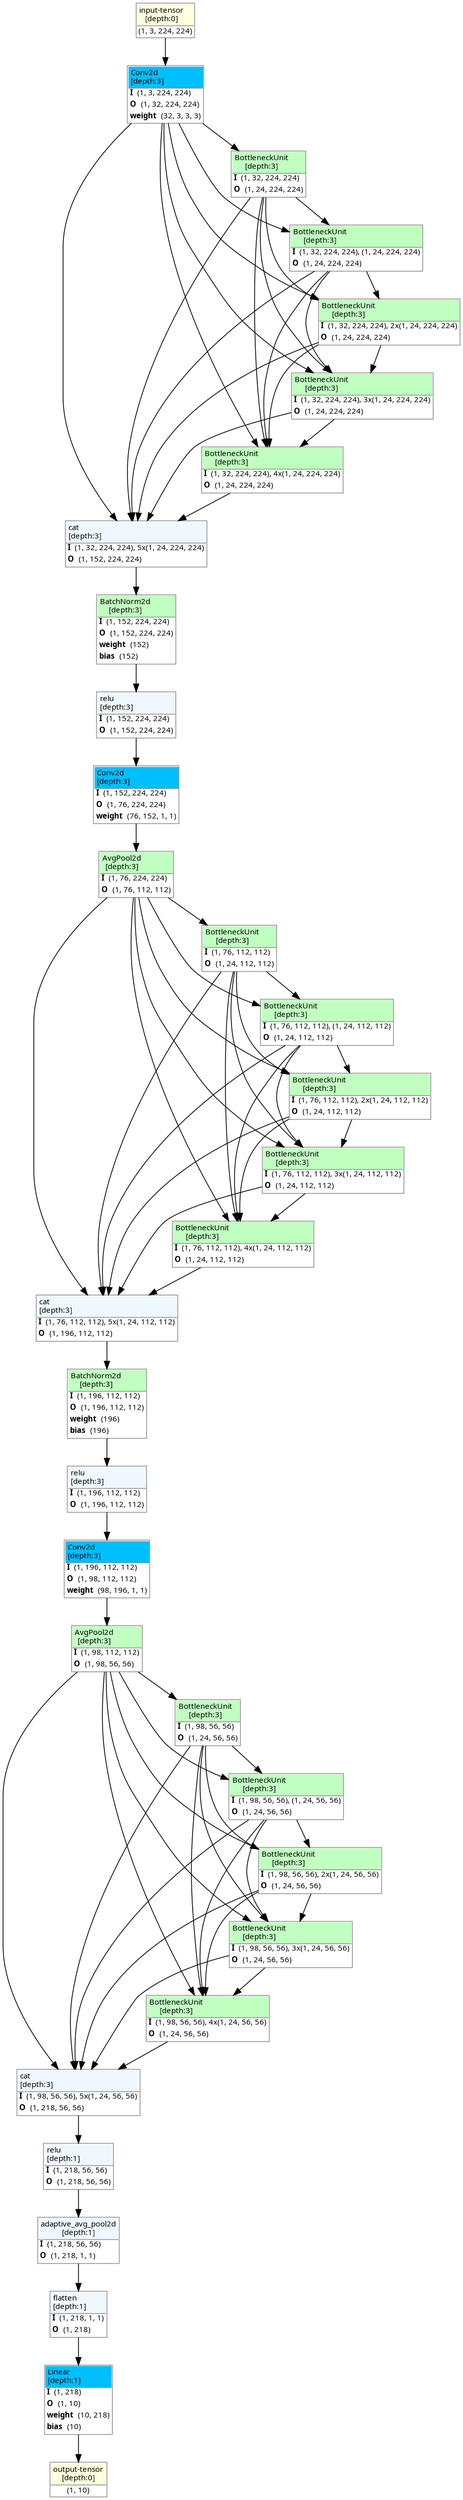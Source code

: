 strict digraph CustomDenseNet {
	graph [ordering=in rankdir=TB size="33.0,33.0"]
	node [align=left color="#909090" fillcolor="#ffffff90" fontname="Linux libertine" fontsize=10 height=0.2 margin=0 ranksep=0.1 shape=plaintext style=filled]
	edge [fontsize=10]
	0 [label=<
                    <TABLE BORDER="1" CELLBORDER="0"
                    CELLSPACING="0" CELLPADDING="2">
                        <TR>
                            <TD BGCOLOR="lightyellow" ALIGN="LEFT"
                            BORDER="1" SIDES="B"
                            >input-tensor<BR ALIGN="LEFT"/>[depth:0]</TD>
                        </TR>
                        <TR>
                            <TD>(1, 3, 224, 224)</TD>
                        </TR>
                        
                    </TABLE>>]
	1 [label=<
                    <TABLE BORDER="1" CELLBORDER="0"
                    CELLSPACING="0" CELLPADDING="2">
                        <TR>
                            <TD BGCOLOR="deepskyblue1" ALIGN="LEFT"
                            BORDER="1" SIDES="B"
                            >Conv2d<BR ALIGN="LEFT"/>[depth:3]</TD>
                        </TR>
                        <TR>
                            <TD ALIGN="LEFT"><B>I</B> (1, 3, 224, 224)</TD>
                        </TR>
                        <TR>
                            <TD ALIGN="LEFT"><B>O</B> (1, 32, 224, 224)</TD>
                        </TR>
                                        <TR>
                    <TD ALIGN="LEFT"><B>weight</B> (32, 3, 3, 3)</TD>
                </TR>
                    </TABLE>>]
	2 [label=<
                    <TABLE BORDER="1" CELLBORDER="0"
                    CELLSPACING="0" CELLPADDING="2">
                        <TR>
                            <TD BGCOLOR="darkseagreen1" ALIGN="LEFT"
                            BORDER="1" SIDES="B"
                            >BottleneckUnit<BR ALIGN="LEFT"/>[depth:3]</TD>
                        </TR>
                        <TR>
                            <TD ALIGN="LEFT"><B>I</B> (1, 32, 224, 224)</TD>
                        </TR>
                        <TR>
                            <TD ALIGN="LEFT"><B>O</B> (1, 24, 224, 224)</TD>
                        </TR>
                        
                    </TABLE>>]
	3 [label=<
                    <TABLE BORDER="1" CELLBORDER="0"
                    CELLSPACING="0" CELLPADDING="2">
                        <TR>
                            <TD BGCOLOR="darkseagreen1" ALIGN="LEFT"
                            BORDER="1" SIDES="B"
                            >BottleneckUnit<BR ALIGN="LEFT"/>[depth:3]</TD>
                        </TR>
                        <TR>
                            <TD ALIGN="LEFT"><B>I</B> (1, 32, 224, 224), (1, 24, 224, 224)</TD>
                        </TR>
                        <TR>
                            <TD ALIGN="LEFT"><B>O</B> (1, 24, 224, 224)</TD>
                        </TR>
                        
                    </TABLE>>]
	4 [label=<
                    <TABLE BORDER="1" CELLBORDER="0"
                    CELLSPACING="0" CELLPADDING="2">
                        <TR>
                            <TD BGCOLOR="darkseagreen1" ALIGN="LEFT"
                            BORDER="1" SIDES="B"
                            >BottleneckUnit<BR ALIGN="LEFT"/>[depth:3]</TD>
                        </TR>
                        <TR>
                            <TD ALIGN="LEFT"><B>I</B> (1, 32, 224, 224), 2x(1, 24, 224, 224)</TD>
                        </TR>
                        <TR>
                            <TD ALIGN="LEFT"><B>O</B> (1, 24, 224, 224)</TD>
                        </TR>
                        
                    </TABLE>>]
	5 [label=<
                    <TABLE BORDER="1" CELLBORDER="0"
                    CELLSPACING="0" CELLPADDING="2">
                        <TR>
                            <TD BGCOLOR="darkseagreen1" ALIGN="LEFT"
                            BORDER="1" SIDES="B"
                            >BottleneckUnit<BR ALIGN="LEFT"/>[depth:3]</TD>
                        </TR>
                        <TR>
                            <TD ALIGN="LEFT"><B>I</B> (1, 32, 224, 224), 3x(1, 24, 224, 224)</TD>
                        </TR>
                        <TR>
                            <TD ALIGN="LEFT"><B>O</B> (1, 24, 224, 224)</TD>
                        </TR>
                        
                    </TABLE>>]
	6 [label=<
                    <TABLE BORDER="1" CELLBORDER="0"
                    CELLSPACING="0" CELLPADDING="2">
                        <TR>
                            <TD BGCOLOR="darkseagreen1" ALIGN="LEFT"
                            BORDER="1" SIDES="B"
                            >BottleneckUnit<BR ALIGN="LEFT"/>[depth:3]</TD>
                        </TR>
                        <TR>
                            <TD ALIGN="LEFT"><B>I</B> (1, 32, 224, 224), 4x(1, 24, 224, 224)</TD>
                        </TR>
                        <TR>
                            <TD ALIGN="LEFT"><B>O</B> (1, 24, 224, 224)</TD>
                        </TR>
                        
                    </TABLE>>]
	7 [label=<
                    <TABLE BORDER="1" CELLBORDER="0"
                    CELLSPACING="0" CELLPADDING="2">
                        <TR>
                            <TD BGCOLOR="aliceblue" ALIGN="LEFT"
                            BORDER="1" SIDES="B"
                            >cat<BR ALIGN="LEFT"/>[depth:3]</TD>
                        </TR>
                        <TR>
                            <TD ALIGN="LEFT"><B>I</B> (1, 32, 224, 224), 5x(1, 24, 224, 224)</TD>
                        </TR>
                        <TR>
                            <TD ALIGN="LEFT"><B>O</B> (1, 152, 224, 224)</TD>
                        </TR>
                        
                    </TABLE>>]
	8 [label=<
                    <TABLE BORDER="1" CELLBORDER="0"
                    CELLSPACING="0" CELLPADDING="2">
                        <TR>
                            <TD BGCOLOR="darkseagreen1" ALIGN="LEFT"
                            BORDER="1" SIDES="B"
                            >BatchNorm2d<BR ALIGN="LEFT"/>[depth:3]</TD>
                        </TR>
                        <TR>
                            <TD ALIGN="LEFT"><B>I</B> (1, 152, 224, 224)</TD>
                        </TR>
                        <TR>
                            <TD ALIGN="LEFT"><B>O</B> (1, 152, 224, 224)</TD>
                        </TR>
                                        <TR>
                    <TD ALIGN="LEFT"><B>weight</B> (152)</TD>
                </TR>
                <TR>
                    <TD ALIGN="LEFT"><B>bias</B> (152)</TD>
                </TR>
                    </TABLE>>]
	9 [label=<
                    <TABLE BORDER="1" CELLBORDER="0"
                    CELLSPACING="0" CELLPADDING="2">
                        <TR>
                            <TD BGCOLOR="aliceblue" ALIGN="LEFT"
                            BORDER="1" SIDES="B"
                            >relu<BR ALIGN="LEFT"/>[depth:3]</TD>
                        </TR>
                        <TR>
                            <TD ALIGN="LEFT"><B>I</B> (1, 152, 224, 224)</TD>
                        </TR>
                        <TR>
                            <TD ALIGN="LEFT"><B>O</B> (1, 152, 224, 224)</TD>
                        </TR>
                        
                    </TABLE>>]
	10 [label=<
                    <TABLE BORDER="1" CELLBORDER="0"
                    CELLSPACING="0" CELLPADDING="2">
                        <TR>
                            <TD BGCOLOR="deepskyblue1" ALIGN="LEFT"
                            BORDER="1" SIDES="B"
                            >Conv2d<BR ALIGN="LEFT"/>[depth:3]</TD>
                        </TR>
                        <TR>
                            <TD ALIGN="LEFT"><B>I</B> (1, 152, 224, 224)</TD>
                        </TR>
                        <TR>
                            <TD ALIGN="LEFT"><B>O</B> (1, 76, 224, 224)</TD>
                        </TR>
                                        <TR>
                    <TD ALIGN="LEFT"><B>weight</B> (76, 152, 1, 1)</TD>
                </TR>
                    </TABLE>>]
	11 [label=<
                    <TABLE BORDER="1" CELLBORDER="0"
                    CELLSPACING="0" CELLPADDING="2">
                        <TR>
                            <TD BGCOLOR="darkseagreen1" ALIGN="LEFT"
                            BORDER="1" SIDES="B"
                            >AvgPool2d<BR ALIGN="LEFT"/>[depth:3]</TD>
                        </TR>
                        <TR>
                            <TD ALIGN="LEFT"><B>I</B> (1, 76, 224, 224)</TD>
                        </TR>
                        <TR>
                            <TD ALIGN="LEFT"><B>O</B> (1, 76, 112, 112)</TD>
                        </TR>
                        
                    </TABLE>>]
	12 [label=<
                    <TABLE BORDER="1" CELLBORDER="0"
                    CELLSPACING="0" CELLPADDING="2">
                        <TR>
                            <TD BGCOLOR="darkseagreen1" ALIGN="LEFT"
                            BORDER="1" SIDES="B"
                            >BottleneckUnit<BR ALIGN="LEFT"/>[depth:3]</TD>
                        </TR>
                        <TR>
                            <TD ALIGN="LEFT"><B>I</B> (1, 76, 112, 112)</TD>
                        </TR>
                        <TR>
                            <TD ALIGN="LEFT"><B>O</B> (1, 24, 112, 112)</TD>
                        </TR>
                        
                    </TABLE>>]
	13 [label=<
                    <TABLE BORDER="1" CELLBORDER="0"
                    CELLSPACING="0" CELLPADDING="2">
                        <TR>
                            <TD BGCOLOR="darkseagreen1" ALIGN="LEFT"
                            BORDER="1" SIDES="B"
                            >BottleneckUnit<BR ALIGN="LEFT"/>[depth:3]</TD>
                        </TR>
                        <TR>
                            <TD ALIGN="LEFT"><B>I</B> (1, 76, 112, 112), (1, 24, 112, 112)</TD>
                        </TR>
                        <TR>
                            <TD ALIGN="LEFT"><B>O</B> (1, 24, 112, 112)</TD>
                        </TR>
                        
                    </TABLE>>]
	14 [label=<
                    <TABLE BORDER="1" CELLBORDER="0"
                    CELLSPACING="0" CELLPADDING="2">
                        <TR>
                            <TD BGCOLOR="darkseagreen1" ALIGN="LEFT"
                            BORDER="1" SIDES="B"
                            >BottleneckUnit<BR ALIGN="LEFT"/>[depth:3]</TD>
                        </TR>
                        <TR>
                            <TD ALIGN="LEFT"><B>I</B> (1, 76, 112, 112), 2x(1, 24, 112, 112)</TD>
                        </TR>
                        <TR>
                            <TD ALIGN="LEFT"><B>O</B> (1, 24, 112, 112)</TD>
                        </TR>
                        
                    </TABLE>>]
	15 [label=<
                    <TABLE BORDER="1" CELLBORDER="0"
                    CELLSPACING="0" CELLPADDING="2">
                        <TR>
                            <TD BGCOLOR="darkseagreen1" ALIGN="LEFT"
                            BORDER="1" SIDES="B"
                            >BottleneckUnit<BR ALIGN="LEFT"/>[depth:3]</TD>
                        </TR>
                        <TR>
                            <TD ALIGN="LEFT"><B>I</B> (1, 76, 112, 112), 3x(1, 24, 112, 112)</TD>
                        </TR>
                        <TR>
                            <TD ALIGN="LEFT"><B>O</B> (1, 24, 112, 112)</TD>
                        </TR>
                        
                    </TABLE>>]
	16 [label=<
                    <TABLE BORDER="1" CELLBORDER="0"
                    CELLSPACING="0" CELLPADDING="2">
                        <TR>
                            <TD BGCOLOR="darkseagreen1" ALIGN="LEFT"
                            BORDER="1" SIDES="B"
                            >BottleneckUnit<BR ALIGN="LEFT"/>[depth:3]</TD>
                        </TR>
                        <TR>
                            <TD ALIGN="LEFT"><B>I</B> (1, 76, 112, 112), 4x(1, 24, 112, 112)</TD>
                        </TR>
                        <TR>
                            <TD ALIGN="LEFT"><B>O</B> (1, 24, 112, 112)</TD>
                        </TR>
                        
                    </TABLE>>]
	17 [label=<
                    <TABLE BORDER="1" CELLBORDER="0"
                    CELLSPACING="0" CELLPADDING="2">
                        <TR>
                            <TD BGCOLOR="aliceblue" ALIGN="LEFT"
                            BORDER="1" SIDES="B"
                            >cat<BR ALIGN="LEFT"/>[depth:3]</TD>
                        </TR>
                        <TR>
                            <TD ALIGN="LEFT"><B>I</B> (1, 76, 112, 112), 5x(1, 24, 112, 112)</TD>
                        </TR>
                        <TR>
                            <TD ALIGN="LEFT"><B>O</B> (1, 196, 112, 112)</TD>
                        </TR>
                        
                    </TABLE>>]
	18 [label=<
                    <TABLE BORDER="1" CELLBORDER="0"
                    CELLSPACING="0" CELLPADDING="2">
                        <TR>
                            <TD BGCOLOR="darkseagreen1" ALIGN="LEFT"
                            BORDER="1" SIDES="B"
                            >BatchNorm2d<BR ALIGN="LEFT"/>[depth:3]</TD>
                        </TR>
                        <TR>
                            <TD ALIGN="LEFT"><B>I</B> (1, 196, 112, 112)</TD>
                        </TR>
                        <TR>
                            <TD ALIGN="LEFT"><B>O</B> (1, 196, 112, 112)</TD>
                        </TR>
                                        <TR>
                    <TD ALIGN="LEFT"><B>weight</B> (196)</TD>
                </TR>
                <TR>
                    <TD ALIGN="LEFT"><B>bias</B> (196)</TD>
                </TR>
                    </TABLE>>]
	19 [label=<
                    <TABLE BORDER="1" CELLBORDER="0"
                    CELLSPACING="0" CELLPADDING="2">
                        <TR>
                            <TD BGCOLOR="aliceblue" ALIGN="LEFT"
                            BORDER="1" SIDES="B"
                            >relu<BR ALIGN="LEFT"/>[depth:3]</TD>
                        </TR>
                        <TR>
                            <TD ALIGN="LEFT"><B>I</B> (1, 196, 112, 112)</TD>
                        </TR>
                        <TR>
                            <TD ALIGN="LEFT"><B>O</B> (1, 196, 112, 112)</TD>
                        </TR>
                        
                    </TABLE>>]
	20 [label=<
                    <TABLE BORDER="1" CELLBORDER="0"
                    CELLSPACING="0" CELLPADDING="2">
                        <TR>
                            <TD BGCOLOR="deepskyblue1" ALIGN="LEFT"
                            BORDER="1" SIDES="B"
                            >Conv2d<BR ALIGN="LEFT"/>[depth:3]</TD>
                        </TR>
                        <TR>
                            <TD ALIGN="LEFT"><B>I</B> (1, 196, 112, 112)</TD>
                        </TR>
                        <TR>
                            <TD ALIGN="LEFT"><B>O</B> (1, 98, 112, 112)</TD>
                        </TR>
                                        <TR>
                    <TD ALIGN="LEFT"><B>weight</B> (98, 196, 1, 1)</TD>
                </TR>
                    </TABLE>>]
	21 [label=<
                    <TABLE BORDER="1" CELLBORDER="0"
                    CELLSPACING="0" CELLPADDING="2">
                        <TR>
                            <TD BGCOLOR="darkseagreen1" ALIGN="LEFT"
                            BORDER="1" SIDES="B"
                            >AvgPool2d<BR ALIGN="LEFT"/>[depth:3]</TD>
                        </TR>
                        <TR>
                            <TD ALIGN="LEFT"><B>I</B> (1, 98, 112, 112)</TD>
                        </TR>
                        <TR>
                            <TD ALIGN="LEFT"><B>O</B> (1, 98, 56, 56)</TD>
                        </TR>
                        
                    </TABLE>>]
	22 [label=<
                    <TABLE BORDER="1" CELLBORDER="0"
                    CELLSPACING="0" CELLPADDING="2">
                        <TR>
                            <TD BGCOLOR="darkseagreen1" ALIGN="LEFT"
                            BORDER="1" SIDES="B"
                            >BottleneckUnit<BR ALIGN="LEFT"/>[depth:3]</TD>
                        </TR>
                        <TR>
                            <TD ALIGN="LEFT"><B>I</B> (1, 98, 56, 56)</TD>
                        </TR>
                        <TR>
                            <TD ALIGN="LEFT"><B>O</B> (1, 24, 56, 56)</TD>
                        </TR>
                        
                    </TABLE>>]
	23 [label=<
                    <TABLE BORDER="1" CELLBORDER="0"
                    CELLSPACING="0" CELLPADDING="2">
                        <TR>
                            <TD BGCOLOR="darkseagreen1" ALIGN="LEFT"
                            BORDER="1" SIDES="B"
                            >BottleneckUnit<BR ALIGN="LEFT"/>[depth:3]</TD>
                        </TR>
                        <TR>
                            <TD ALIGN="LEFT"><B>I</B> (1, 98, 56, 56), (1, 24, 56, 56)</TD>
                        </TR>
                        <TR>
                            <TD ALIGN="LEFT"><B>O</B> (1, 24, 56, 56)</TD>
                        </TR>
                        
                    </TABLE>>]
	24 [label=<
                    <TABLE BORDER="1" CELLBORDER="0"
                    CELLSPACING="0" CELLPADDING="2">
                        <TR>
                            <TD BGCOLOR="darkseagreen1" ALIGN="LEFT"
                            BORDER="1" SIDES="B"
                            >BottleneckUnit<BR ALIGN="LEFT"/>[depth:3]</TD>
                        </TR>
                        <TR>
                            <TD ALIGN="LEFT"><B>I</B> (1, 98, 56, 56), 2x(1, 24, 56, 56)</TD>
                        </TR>
                        <TR>
                            <TD ALIGN="LEFT"><B>O</B> (1, 24, 56, 56)</TD>
                        </TR>
                        
                    </TABLE>>]
	25 [label=<
                    <TABLE BORDER="1" CELLBORDER="0"
                    CELLSPACING="0" CELLPADDING="2">
                        <TR>
                            <TD BGCOLOR="darkseagreen1" ALIGN="LEFT"
                            BORDER="1" SIDES="B"
                            >BottleneckUnit<BR ALIGN="LEFT"/>[depth:3]</TD>
                        </TR>
                        <TR>
                            <TD ALIGN="LEFT"><B>I</B> (1, 98, 56, 56), 3x(1, 24, 56, 56)</TD>
                        </TR>
                        <TR>
                            <TD ALIGN="LEFT"><B>O</B> (1, 24, 56, 56)</TD>
                        </TR>
                        
                    </TABLE>>]
	26 [label=<
                    <TABLE BORDER="1" CELLBORDER="0"
                    CELLSPACING="0" CELLPADDING="2">
                        <TR>
                            <TD BGCOLOR="darkseagreen1" ALIGN="LEFT"
                            BORDER="1" SIDES="B"
                            >BottleneckUnit<BR ALIGN="LEFT"/>[depth:3]</TD>
                        </TR>
                        <TR>
                            <TD ALIGN="LEFT"><B>I</B> (1, 98, 56, 56), 4x(1, 24, 56, 56)</TD>
                        </TR>
                        <TR>
                            <TD ALIGN="LEFT"><B>O</B> (1, 24, 56, 56)</TD>
                        </TR>
                        
                    </TABLE>>]
	27 [label=<
                    <TABLE BORDER="1" CELLBORDER="0"
                    CELLSPACING="0" CELLPADDING="2">
                        <TR>
                            <TD BGCOLOR="aliceblue" ALIGN="LEFT"
                            BORDER="1" SIDES="B"
                            >cat<BR ALIGN="LEFT"/>[depth:3]</TD>
                        </TR>
                        <TR>
                            <TD ALIGN="LEFT"><B>I</B> (1, 98, 56, 56), 5x(1, 24, 56, 56)</TD>
                        </TR>
                        <TR>
                            <TD ALIGN="LEFT"><B>O</B> (1, 218, 56, 56)</TD>
                        </TR>
                        
                    </TABLE>>]
	28 [label=<
                    <TABLE BORDER="1" CELLBORDER="0"
                    CELLSPACING="0" CELLPADDING="2">
                        <TR>
                            <TD BGCOLOR="aliceblue" ALIGN="LEFT"
                            BORDER="1" SIDES="B"
                            >relu<BR ALIGN="LEFT"/>[depth:1]</TD>
                        </TR>
                        <TR>
                            <TD ALIGN="LEFT"><B>I</B> (1, 218, 56, 56)</TD>
                        </TR>
                        <TR>
                            <TD ALIGN="LEFT"><B>O</B> (1, 218, 56, 56)</TD>
                        </TR>
                        
                    </TABLE>>]
	29 [label=<
                    <TABLE BORDER="1" CELLBORDER="0"
                    CELLSPACING="0" CELLPADDING="2">
                        <TR>
                            <TD BGCOLOR="aliceblue" ALIGN="LEFT"
                            BORDER="1" SIDES="B"
                            >adaptive_avg_pool2d<BR ALIGN="LEFT"/>[depth:1]</TD>
                        </TR>
                        <TR>
                            <TD ALIGN="LEFT"><B>I</B> (1, 218, 56, 56)</TD>
                        </TR>
                        <TR>
                            <TD ALIGN="LEFT"><B>O</B> (1, 218, 1, 1)</TD>
                        </TR>
                        
                    </TABLE>>]
	30 [label=<
                    <TABLE BORDER="1" CELLBORDER="0"
                    CELLSPACING="0" CELLPADDING="2">
                        <TR>
                            <TD BGCOLOR="aliceblue" ALIGN="LEFT"
                            BORDER="1" SIDES="B"
                            >flatten<BR ALIGN="LEFT"/>[depth:1]</TD>
                        </TR>
                        <TR>
                            <TD ALIGN="LEFT"><B>I</B> (1, 218, 1, 1)</TD>
                        </TR>
                        <TR>
                            <TD ALIGN="LEFT"><B>O</B> (1, 218)</TD>
                        </TR>
                        
                    </TABLE>>]
	31 [label=<
                    <TABLE BORDER="1" CELLBORDER="0"
                    CELLSPACING="0" CELLPADDING="2">
                        <TR>
                            <TD BGCOLOR="deepskyblue1" ALIGN="LEFT"
                            BORDER="1" SIDES="B"
                            >Linear<BR ALIGN="LEFT"/>[depth:1]</TD>
                        </TR>
                        <TR>
                            <TD ALIGN="LEFT"><B>I</B> (1, 218)</TD>
                        </TR>
                        <TR>
                            <TD ALIGN="LEFT"><B>O</B> (1, 10)</TD>
                        </TR>
                                        <TR>
                    <TD ALIGN="LEFT"><B>weight</B> (10, 218)</TD>
                </TR>
                <TR>
                    <TD ALIGN="LEFT"><B>bias</B> (10)</TD>
                </TR>
                    </TABLE>>]
	32 [label=<
                    <TABLE BORDER="1" CELLBORDER="0"
                    CELLSPACING="0" CELLPADDING="2">
                        <TR>
                            <TD BGCOLOR="lightyellow" ALIGN="LEFT"
                            BORDER="1" SIDES="B"
                            >output-tensor<BR ALIGN="LEFT"/>[depth:0]</TD>
                        </TR>
                        <TR>
                            <TD>(1, 10)</TD>
                        </TR>
                        
                    </TABLE>>]
	0 -> 1
	1 -> 2
	1 -> 3
	1 -> 4
	1 -> 5
	1 -> 6
	1 -> 7
	2 -> 3
	2 -> 4
	2 -> 5
	2 -> 6
	2 -> 7
	3 -> 4
	3 -> 5
	3 -> 6
	3 -> 7
	4 -> 5
	4 -> 6
	4 -> 7
	5 -> 6
	5 -> 7
	6 -> 7
	7 -> 8
	8 -> 9
	9 -> 10
	10 -> 11
	11 -> 12
	11 -> 13
	11 -> 14
	11 -> 15
	11 -> 16
	11 -> 17
	12 -> 13
	12 -> 14
	12 -> 15
	12 -> 16
	12 -> 17
	13 -> 14
	13 -> 15
	13 -> 16
	13 -> 17
	14 -> 15
	14 -> 16
	14 -> 17
	15 -> 16
	15 -> 17
	16 -> 17
	17 -> 18
	18 -> 19
	19 -> 20
	20 -> 21
	21 -> 22
	21 -> 23
	21 -> 24
	21 -> 25
	21 -> 26
	21 -> 27
	22 -> 23
	22 -> 24
	22 -> 25
	22 -> 26
	22 -> 27
	23 -> 24
	23 -> 25
	23 -> 26
	23 -> 27
	24 -> 25
	24 -> 26
	24 -> 27
	25 -> 26
	25 -> 27
	26 -> 27
	27 -> 28
	28 -> 29
	29 -> 30
	30 -> 31
	31 -> 32
}
strict digraph CustomDenseNet {
	graph [ordering=in rankdir=TB size="33.0,33.0"]
	node [align=left color="#909090" fillcolor="#ffffff90" fontname="Linux libertine" fontsize=10 height=0.2 margin=0 ranksep=0.1 shape=plaintext style=filled]
	edge [fontsize=10]
	0 [label=<
                    <TABLE BORDER="1" CELLBORDER="0"
                    CELLSPACING="0" CELLPADDING="2">
                        <TR>
                            <TD BGCOLOR="lightyellow" ALIGN="LEFT"
                            BORDER="1" SIDES="B"
                            >input-tensor<BR ALIGN="LEFT"/>[depth:0]</TD>
                        </TR>
                        <TR>
                            <TD>(1, 3, 224, 224)</TD>
                        </TR>
                        
                    </TABLE>>]
	1 [label=<
                    <TABLE BORDER="1" CELLBORDER="0"
                    CELLSPACING="0" CELLPADDING="2">
                        <TR>
                            <TD BGCOLOR="deepskyblue1" ALIGN="LEFT"
                            BORDER="1" SIDES="B"
                            >Conv2d<BR ALIGN="LEFT"/>[depth:3]</TD>
                        </TR>
                        <TR>
                            <TD ALIGN="LEFT"><B>I</B> (1, 3, 224, 224)</TD>
                        </TR>
                        <TR>
                            <TD ALIGN="LEFT"><B>O</B> (1, 32, 224, 224)</TD>
                        </TR>
                                        <TR>
                    <TD ALIGN="LEFT"><B>weight</B> (32, 3, 3, 3)</TD>
                </TR>
                    </TABLE>>]
	2 [label=<
                    <TABLE BORDER="1" CELLBORDER="0"
                    CELLSPACING="0" CELLPADDING="2">
                        <TR>
                            <TD BGCOLOR="darkseagreen1" ALIGN="LEFT"
                            BORDER="1" SIDES="B"
                            >BottleneckUnit<BR ALIGN="LEFT"/>[depth:3]</TD>
                        </TR>
                        <TR>
                            <TD ALIGN="LEFT"><B>I</B> (1, 32, 224, 224)</TD>
                        </TR>
                        <TR>
                            <TD ALIGN="LEFT"><B>O</B> (1, 24, 224, 224)</TD>
                        </TR>
                        
                    </TABLE>>]
	3 [label=<
                    <TABLE BORDER="1" CELLBORDER="0"
                    CELLSPACING="0" CELLPADDING="2">
                        <TR>
                            <TD BGCOLOR="darkseagreen1" ALIGN="LEFT"
                            BORDER="1" SIDES="B"
                            >BottleneckUnit<BR ALIGN="LEFT"/>[depth:3]</TD>
                        </TR>
                        <TR>
                            <TD ALIGN="LEFT"><B>I</B> (1, 32, 224, 224), (1, 24, 224, 224)</TD>
                        </TR>
                        <TR>
                            <TD ALIGN="LEFT"><B>O</B> (1, 24, 224, 224)</TD>
                        </TR>
                        
                    </TABLE>>]
	4 [label=<
                    <TABLE BORDER="1" CELLBORDER="0"
                    CELLSPACING="0" CELLPADDING="2">
                        <TR>
                            <TD BGCOLOR="darkseagreen1" ALIGN="LEFT"
                            BORDER="1" SIDES="B"
                            >BottleneckUnit<BR ALIGN="LEFT"/>[depth:3]</TD>
                        </TR>
                        <TR>
                            <TD ALIGN="LEFT"><B>I</B> (1, 32, 224, 224), 2x(1, 24, 224, 224)</TD>
                        </TR>
                        <TR>
                            <TD ALIGN="LEFT"><B>O</B> (1, 24, 224, 224)</TD>
                        </TR>
                        
                    </TABLE>>]
	5 [label=<
                    <TABLE BORDER="1" CELLBORDER="0"
                    CELLSPACING="0" CELLPADDING="2">
                        <TR>
                            <TD BGCOLOR="darkseagreen1" ALIGN="LEFT"
                            BORDER="1" SIDES="B"
                            >BottleneckUnit<BR ALIGN="LEFT"/>[depth:3]</TD>
                        </TR>
                        <TR>
                            <TD ALIGN="LEFT"><B>I</B> (1, 32, 224, 224), 3x(1, 24, 224, 224)</TD>
                        </TR>
                        <TR>
                            <TD ALIGN="LEFT"><B>O</B> (1, 24, 224, 224)</TD>
                        </TR>
                        
                    </TABLE>>]
	6 [label=<
                    <TABLE BORDER="1" CELLBORDER="0"
                    CELLSPACING="0" CELLPADDING="2">
                        <TR>
                            <TD BGCOLOR="darkseagreen1" ALIGN="LEFT"
                            BORDER="1" SIDES="B"
                            >BottleneckUnit<BR ALIGN="LEFT"/>[depth:3]</TD>
                        </TR>
                        <TR>
                            <TD ALIGN="LEFT"><B>I</B> (1, 32, 224, 224), 4x(1, 24, 224, 224)</TD>
                        </TR>
                        <TR>
                            <TD ALIGN="LEFT"><B>O</B> (1, 24, 224, 224)</TD>
                        </TR>
                        
                    </TABLE>>]
	7 [label=<
                    <TABLE BORDER="1" CELLBORDER="0"
                    CELLSPACING="0" CELLPADDING="2">
                        <TR>
                            <TD BGCOLOR="aliceblue" ALIGN="LEFT"
                            BORDER="1" SIDES="B"
                            >cat<BR ALIGN="LEFT"/>[depth:3]</TD>
                        </TR>
                        <TR>
                            <TD ALIGN="LEFT"><B>I</B> (1, 32, 224, 224), 5x(1, 24, 224, 224)</TD>
                        </TR>
                        <TR>
                            <TD ALIGN="LEFT"><B>O</B> (1, 152, 224, 224)</TD>
                        </TR>
                        
                    </TABLE>>]
	8 [label=<
                    <TABLE BORDER="1" CELLBORDER="0"
                    CELLSPACING="0" CELLPADDING="2">
                        <TR>
                            <TD BGCOLOR="darkseagreen1" ALIGN="LEFT"
                            BORDER="1" SIDES="B"
                            >BatchNorm2d<BR ALIGN="LEFT"/>[depth:3]</TD>
                        </TR>
                        <TR>
                            <TD ALIGN="LEFT"><B>I</B> (1, 152, 224, 224)</TD>
                        </TR>
                        <TR>
                            <TD ALIGN="LEFT"><B>O</B> (1, 152, 224, 224)</TD>
                        </TR>
                                        <TR>
                    <TD ALIGN="LEFT"><B>weight</B> (152)</TD>
                </TR>
                <TR>
                    <TD ALIGN="LEFT"><B>bias</B> (152)</TD>
                </TR>
                    </TABLE>>]
	9 [label=<
                    <TABLE BORDER="1" CELLBORDER="0"
                    CELLSPACING="0" CELLPADDING="2">
                        <TR>
                            <TD BGCOLOR="aliceblue" ALIGN="LEFT"
                            BORDER="1" SIDES="B"
                            >relu<BR ALIGN="LEFT"/>[depth:3]</TD>
                        </TR>
                        <TR>
                            <TD ALIGN="LEFT"><B>I</B> (1, 152, 224, 224)</TD>
                        </TR>
                        <TR>
                            <TD ALIGN="LEFT"><B>O</B> (1, 152, 224, 224)</TD>
                        </TR>
                        
                    </TABLE>>]
	10 [label=<
                    <TABLE BORDER="1" CELLBORDER="0"
                    CELLSPACING="0" CELLPADDING="2">
                        <TR>
                            <TD BGCOLOR="deepskyblue1" ALIGN="LEFT"
                            BORDER="1" SIDES="B"
                            >Conv2d<BR ALIGN="LEFT"/>[depth:3]</TD>
                        </TR>
                        <TR>
                            <TD ALIGN="LEFT"><B>I</B> (1, 152, 224, 224)</TD>
                        </TR>
                        <TR>
                            <TD ALIGN="LEFT"><B>O</B> (1, 76, 224, 224)</TD>
                        </TR>
                                        <TR>
                    <TD ALIGN="LEFT"><B>weight</B> (76, 152, 1, 1)</TD>
                </TR>
                    </TABLE>>]
	11 [label=<
                    <TABLE BORDER="1" CELLBORDER="0"
                    CELLSPACING="0" CELLPADDING="2">
                        <TR>
                            <TD BGCOLOR="darkseagreen1" ALIGN="LEFT"
                            BORDER="1" SIDES="B"
                            >AvgPool2d<BR ALIGN="LEFT"/>[depth:3]</TD>
                        </TR>
                        <TR>
                            <TD ALIGN="LEFT"><B>I</B> (1, 76, 224, 224)</TD>
                        </TR>
                        <TR>
                            <TD ALIGN="LEFT"><B>O</B> (1, 76, 112, 112)</TD>
                        </TR>
                        
                    </TABLE>>]
	12 [label=<
                    <TABLE BORDER="1" CELLBORDER="0"
                    CELLSPACING="0" CELLPADDING="2">
                        <TR>
                            <TD BGCOLOR="darkseagreen1" ALIGN="LEFT"
                            BORDER="1" SIDES="B"
                            >BottleneckUnit<BR ALIGN="LEFT"/>[depth:3]</TD>
                        </TR>
                        <TR>
                            <TD ALIGN="LEFT"><B>I</B> (1, 76, 112, 112)</TD>
                        </TR>
                        <TR>
                            <TD ALIGN="LEFT"><B>O</B> (1, 24, 112, 112)</TD>
                        </TR>
                        
                    </TABLE>>]
	13 [label=<
                    <TABLE BORDER="1" CELLBORDER="0"
                    CELLSPACING="0" CELLPADDING="2">
                        <TR>
                            <TD BGCOLOR="darkseagreen1" ALIGN="LEFT"
                            BORDER="1" SIDES="B"
                            >BottleneckUnit<BR ALIGN="LEFT"/>[depth:3]</TD>
                        </TR>
                        <TR>
                            <TD ALIGN="LEFT"><B>I</B> (1, 76, 112, 112), (1, 24, 112, 112)</TD>
                        </TR>
                        <TR>
                            <TD ALIGN="LEFT"><B>O</B> (1, 24, 112, 112)</TD>
                        </TR>
                        
                    </TABLE>>]
	14 [label=<
                    <TABLE BORDER="1" CELLBORDER="0"
                    CELLSPACING="0" CELLPADDING="2">
                        <TR>
                            <TD BGCOLOR="darkseagreen1" ALIGN="LEFT"
                            BORDER="1" SIDES="B"
                            >BottleneckUnit<BR ALIGN="LEFT"/>[depth:3]</TD>
                        </TR>
                        <TR>
                            <TD ALIGN="LEFT"><B>I</B> (1, 76, 112, 112), 2x(1, 24, 112, 112)</TD>
                        </TR>
                        <TR>
                            <TD ALIGN="LEFT"><B>O</B> (1, 24, 112, 112)</TD>
                        </TR>
                        
                    </TABLE>>]
	15 [label=<
                    <TABLE BORDER="1" CELLBORDER="0"
                    CELLSPACING="0" CELLPADDING="2">
                        <TR>
                            <TD BGCOLOR="darkseagreen1" ALIGN="LEFT"
                            BORDER="1" SIDES="B"
                            >BottleneckUnit<BR ALIGN="LEFT"/>[depth:3]</TD>
                        </TR>
                        <TR>
                            <TD ALIGN="LEFT"><B>I</B> (1, 76, 112, 112), 3x(1, 24, 112, 112)</TD>
                        </TR>
                        <TR>
                            <TD ALIGN="LEFT"><B>O</B> (1, 24, 112, 112)</TD>
                        </TR>
                        
                    </TABLE>>]
	16 [label=<
                    <TABLE BORDER="1" CELLBORDER="0"
                    CELLSPACING="0" CELLPADDING="2">
                        <TR>
                            <TD BGCOLOR="darkseagreen1" ALIGN="LEFT"
                            BORDER="1" SIDES="B"
                            >BottleneckUnit<BR ALIGN="LEFT"/>[depth:3]</TD>
                        </TR>
                        <TR>
                            <TD ALIGN="LEFT"><B>I</B> (1, 76, 112, 112), 4x(1, 24, 112, 112)</TD>
                        </TR>
                        <TR>
                            <TD ALIGN="LEFT"><B>O</B> (1, 24, 112, 112)</TD>
                        </TR>
                        
                    </TABLE>>]
	17 [label=<
                    <TABLE BORDER="1" CELLBORDER="0"
                    CELLSPACING="0" CELLPADDING="2">
                        <TR>
                            <TD BGCOLOR="aliceblue" ALIGN="LEFT"
                            BORDER="1" SIDES="B"
                            >cat<BR ALIGN="LEFT"/>[depth:3]</TD>
                        </TR>
                        <TR>
                            <TD ALIGN="LEFT"><B>I</B> (1, 76, 112, 112), 5x(1, 24, 112, 112)</TD>
                        </TR>
                        <TR>
                            <TD ALIGN="LEFT"><B>O</B> (1, 196, 112, 112)</TD>
                        </TR>
                        
                    </TABLE>>]
	18 [label=<
                    <TABLE BORDER="1" CELLBORDER="0"
                    CELLSPACING="0" CELLPADDING="2">
                        <TR>
                            <TD BGCOLOR="darkseagreen1" ALIGN="LEFT"
                            BORDER="1" SIDES="B"
                            >BatchNorm2d<BR ALIGN="LEFT"/>[depth:3]</TD>
                        </TR>
                        <TR>
                            <TD ALIGN="LEFT"><B>I</B> (1, 196, 112, 112)</TD>
                        </TR>
                        <TR>
                            <TD ALIGN="LEFT"><B>O</B> (1, 196, 112, 112)</TD>
                        </TR>
                                        <TR>
                    <TD ALIGN="LEFT"><B>weight</B> (196)</TD>
                </TR>
                <TR>
                    <TD ALIGN="LEFT"><B>bias</B> (196)</TD>
                </TR>
                    </TABLE>>]
	19 [label=<
                    <TABLE BORDER="1" CELLBORDER="0"
                    CELLSPACING="0" CELLPADDING="2">
                        <TR>
                            <TD BGCOLOR="aliceblue" ALIGN="LEFT"
                            BORDER="1" SIDES="B"
                            >relu<BR ALIGN="LEFT"/>[depth:3]</TD>
                        </TR>
                        <TR>
                            <TD ALIGN="LEFT"><B>I</B> (1, 196, 112, 112)</TD>
                        </TR>
                        <TR>
                            <TD ALIGN="LEFT"><B>O</B> (1, 196, 112, 112)</TD>
                        </TR>
                        
                    </TABLE>>]
	20 [label=<
                    <TABLE BORDER="1" CELLBORDER="0"
                    CELLSPACING="0" CELLPADDING="2">
                        <TR>
                            <TD BGCOLOR="deepskyblue1" ALIGN="LEFT"
                            BORDER="1" SIDES="B"
                            >Conv2d<BR ALIGN="LEFT"/>[depth:3]</TD>
                        </TR>
                        <TR>
                            <TD ALIGN="LEFT"><B>I</B> (1, 196, 112, 112)</TD>
                        </TR>
                        <TR>
                            <TD ALIGN="LEFT"><B>O</B> (1, 98, 112, 112)</TD>
                        </TR>
                                        <TR>
                    <TD ALIGN="LEFT"><B>weight</B> (98, 196, 1, 1)</TD>
                </TR>
                    </TABLE>>]
	21 [label=<
                    <TABLE BORDER="1" CELLBORDER="0"
                    CELLSPACING="0" CELLPADDING="2">
                        <TR>
                            <TD BGCOLOR="darkseagreen1" ALIGN="LEFT"
                            BORDER="1" SIDES="B"
                            >AvgPool2d<BR ALIGN="LEFT"/>[depth:3]</TD>
                        </TR>
                        <TR>
                            <TD ALIGN="LEFT"><B>I</B> (1, 98, 112, 112)</TD>
                        </TR>
                        <TR>
                            <TD ALIGN="LEFT"><B>O</B> (1, 98, 56, 56)</TD>
                        </TR>
                        
                    </TABLE>>]
	22 [label=<
                    <TABLE BORDER="1" CELLBORDER="0"
                    CELLSPACING="0" CELLPADDING="2">
                        <TR>
                            <TD BGCOLOR="darkseagreen1" ALIGN="LEFT"
                            BORDER="1" SIDES="B"
                            >BottleneckUnit<BR ALIGN="LEFT"/>[depth:3]</TD>
                        </TR>
                        <TR>
                            <TD ALIGN="LEFT"><B>I</B> (1, 98, 56, 56)</TD>
                        </TR>
                        <TR>
                            <TD ALIGN="LEFT"><B>O</B> (1, 24, 56, 56)</TD>
                        </TR>
                        
                    </TABLE>>]
	23 [label=<
                    <TABLE BORDER="1" CELLBORDER="0"
                    CELLSPACING="0" CELLPADDING="2">
                        <TR>
                            <TD BGCOLOR="darkseagreen1" ALIGN="LEFT"
                            BORDER="1" SIDES="B"
                            >BottleneckUnit<BR ALIGN="LEFT"/>[depth:3]</TD>
                        </TR>
                        <TR>
                            <TD ALIGN="LEFT"><B>I</B> (1, 98, 56, 56), (1, 24, 56, 56)</TD>
                        </TR>
                        <TR>
                            <TD ALIGN="LEFT"><B>O</B> (1, 24, 56, 56)</TD>
                        </TR>
                        
                    </TABLE>>]
	24 [label=<
                    <TABLE BORDER="1" CELLBORDER="0"
                    CELLSPACING="0" CELLPADDING="2">
                        <TR>
                            <TD BGCOLOR="darkseagreen1" ALIGN="LEFT"
                            BORDER="1" SIDES="B"
                            >BottleneckUnit<BR ALIGN="LEFT"/>[depth:3]</TD>
                        </TR>
                        <TR>
                            <TD ALIGN="LEFT"><B>I</B> (1, 98, 56, 56), 2x(1, 24, 56, 56)</TD>
                        </TR>
                        <TR>
                            <TD ALIGN="LEFT"><B>O</B> (1, 24, 56, 56)</TD>
                        </TR>
                        
                    </TABLE>>]
	25 [label=<
                    <TABLE BORDER="1" CELLBORDER="0"
                    CELLSPACING="0" CELLPADDING="2">
                        <TR>
                            <TD BGCOLOR="darkseagreen1" ALIGN="LEFT"
                            BORDER="1" SIDES="B"
                            >BottleneckUnit<BR ALIGN="LEFT"/>[depth:3]</TD>
                        </TR>
                        <TR>
                            <TD ALIGN="LEFT"><B>I</B> (1, 98, 56, 56), 3x(1, 24, 56, 56)</TD>
                        </TR>
                        <TR>
                            <TD ALIGN="LEFT"><B>O</B> (1, 24, 56, 56)</TD>
                        </TR>
                        
                    </TABLE>>]
	26 [label=<
                    <TABLE BORDER="1" CELLBORDER="0"
                    CELLSPACING="0" CELLPADDING="2">
                        <TR>
                            <TD BGCOLOR="darkseagreen1" ALIGN="LEFT"
                            BORDER="1" SIDES="B"
                            >BottleneckUnit<BR ALIGN="LEFT"/>[depth:3]</TD>
                        </TR>
                        <TR>
                            <TD ALIGN="LEFT"><B>I</B> (1, 98, 56, 56), 4x(1, 24, 56, 56)</TD>
                        </TR>
                        <TR>
                            <TD ALIGN="LEFT"><B>O</B> (1, 24, 56, 56)</TD>
                        </TR>
                        
                    </TABLE>>]
	27 [label=<
                    <TABLE BORDER="1" CELLBORDER="0"
                    CELLSPACING="0" CELLPADDING="2">
                        <TR>
                            <TD BGCOLOR="aliceblue" ALIGN="LEFT"
                            BORDER="1" SIDES="B"
                            >cat<BR ALIGN="LEFT"/>[depth:3]</TD>
                        </TR>
                        <TR>
                            <TD ALIGN="LEFT"><B>I</B> (1, 98, 56, 56), 5x(1, 24, 56, 56)</TD>
                        </TR>
                        <TR>
                            <TD ALIGN="LEFT"><B>O</B> (1, 218, 56, 56)</TD>
                        </TR>
                        
                    </TABLE>>]
	28 [label=<
                    <TABLE BORDER="1" CELLBORDER="0"
                    CELLSPACING="0" CELLPADDING="2">
                        <TR>
                            <TD BGCOLOR="aliceblue" ALIGN="LEFT"
                            BORDER="1" SIDES="B"
                            >relu<BR ALIGN="LEFT"/>[depth:1]</TD>
                        </TR>
                        <TR>
                            <TD ALIGN="LEFT"><B>I</B> (1, 218, 56, 56)</TD>
                        </TR>
                        <TR>
                            <TD ALIGN="LEFT"><B>O</B> (1, 218, 56, 56)</TD>
                        </TR>
                        
                    </TABLE>>]
	29 [label=<
                    <TABLE BORDER="1" CELLBORDER="0"
                    CELLSPACING="0" CELLPADDING="2">
                        <TR>
                            <TD BGCOLOR="aliceblue" ALIGN="LEFT"
                            BORDER="1" SIDES="B"
                            >adaptive_avg_pool2d<BR ALIGN="LEFT"/>[depth:1]</TD>
                        </TR>
                        <TR>
                            <TD ALIGN="LEFT"><B>I</B> (1, 218, 56, 56)</TD>
                        </TR>
                        <TR>
                            <TD ALIGN="LEFT"><B>O</B> (1, 218, 1, 1)</TD>
                        </TR>
                        
                    </TABLE>>]
	30 [label=<
                    <TABLE BORDER="1" CELLBORDER="0"
                    CELLSPACING="0" CELLPADDING="2">
                        <TR>
                            <TD BGCOLOR="aliceblue" ALIGN="LEFT"
                            BORDER="1" SIDES="B"
                            >flatten<BR ALIGN="LEFT"/>[depth:1]</TD>
                        </TR>
                        <TR>
                            <TD ALIGN="LEFT"><B>I</B> (1, 218, 1, 1)</TD>
                        </TR>
                        <TR>
                            <TD ALIGN="LEFT"><B>O</B> (1, 218)</TD>
                        </TR>
                        
                    </TABLE>>]
	31 [label=<
                    <TABLE BORDER="1" CELLBORDER="0"
                    CELLSPACING="0" CELLPADDING="2">
                        <TR>
                            <TD BGCOLOR="deepskyblue1" ALIGN="LEFT"
                            BORDER="1" SIDES="B"
                            >Linear<BR ALIGN="LEFT"/>[depth:1]</TD>
                        </TR>
                        <TR>
                            <TD ALIGN="LEFT"><B>I</B> (1, 218)</TD>
                        </TR>
                        <TR>
                            <TD ALIGN="LEFT"><B>O</B> (1, 10)</TD>
                        </TR>
                                        <TR>
                    <TD ALIGN="LEFT"><B>weight</B> (10, 218)</TD>
                </TR>
                <TR>
                    <TD ALIGN="LEFT"><B>bias</B> (10)</TD>
                </TR>
                    </TABLE>>]
	32 [label=<
                    <TABLE BORDER="1" CELLBORDER="0"
                    CELLSPACING="0" CELLPADDING="2">
                        <TR>
                            <TD BGCOLOR="lightyellow" ALIGN="LEFT"
                            BORDER="1" SIDES="B"
                            >output-tensor<BR ALIGN="LEFT"/>[depth:0]</TD>
                        </TR>
                        <TR>
                            <TD>(1, 10)</TD>
                        </TR>
                        
                    </TABLE>>]
	0 -> 1
	1 -> 2
	1 -> 3
	1 -> 4
	1 -> 5
	1 -> 6
	1 -> 7
	2 -> 3
	2 -> 4
	2 -> 5
	2 -> 6
	2 -> 7
	3 -> 4
	3 -> 5
	3 -> 6
	3 -> 7
	4 -> 5
	4 -> 6
	4 -> 7
	5 -> 6
	5 -> 7
	6 -> 7
	7 -> 8
	8 -> 9
	9 -> 10
	10 -> 11
	11 -> 12
	11 -> 13
	11 -> 14
	11 -> 15
	11 -> 16
	11 -> 17
	12 -> 13
	12 -> 14
	12 -> 15
	12 -> 16
	12 -> 17
	13 -> 14
	13 -> 15
	13 -> 16
	13 -> 17
	14 -> 15
	14 -> 16
	14 -> 17
	15 -> 16
	15 -> 17
	16 -> 17
	17 -> 18
	18 -> 19
	19 -> 20
	20 -> 21
	21 -> 22
	21 -> 23
	21 -> 24
	21 -> 25
	21 -> 26
	21 -> 27
	22 -> 23
	22 -> 24
	22 -> 25
	22 -> 26
	22 -> 27
	23 -> 24
	23 -> 25
	23 -> 26
	23 -> 27
	24 -> 25
	24 -> 26
	24 -> 27
	25 -> 26
	25 -> 27
	26 -> 27
	27 -> 28
	28 -> 29
	29 -> 30
	30 -> 31
	31 -> 32
}
